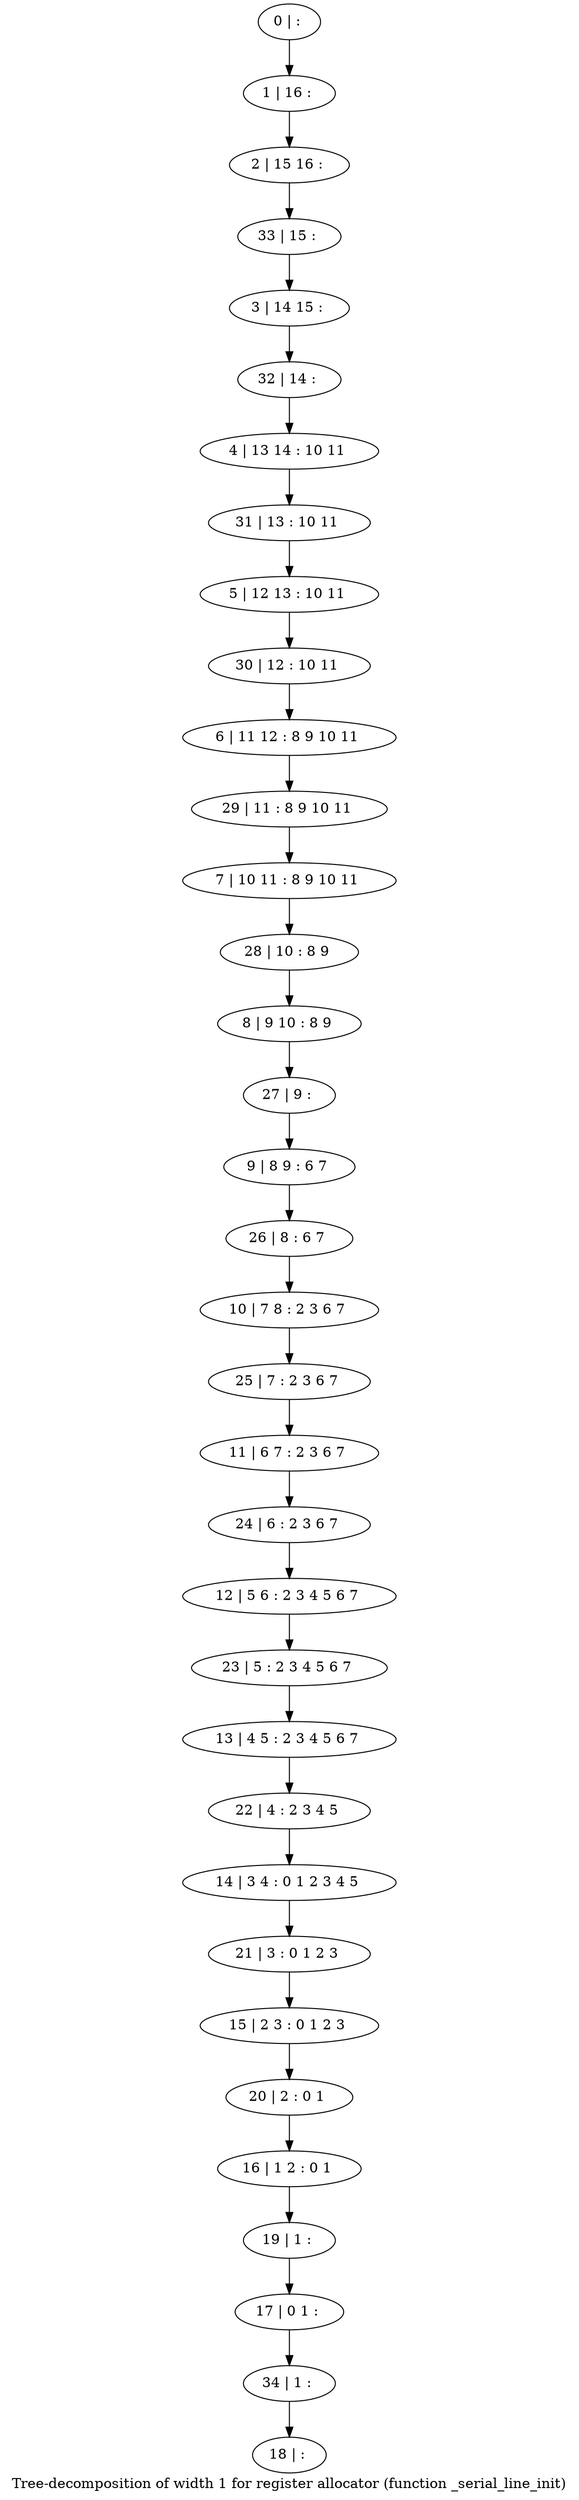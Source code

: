 digraph G {
graph [label="Tree-decomposition of width 1 for register allocator (function _serial_line_init)"]
0[label="0 | : "];
1[label="1 | 16 : "];
2[label="2 | 15 16 : "];
3[label="3 | 14 15 : "];
4[label="4 | 13 14 : 10 11 "];
5[label="5 | 12 13 : 10 11 "];
6[label="6 | 11 12 : 8 9 10 11 "];
7[label="7 | 10 11 : 8 9 10 11 "];
8[label="8 | 9 10 : 8 9 "];
9[label="9 | 8 9 : 6 7 "];
10[label="10 | 7 8 : 2 3 6 7 "];
11[label="11 | 6 7 : 2 3 6 7 "];
12[label="12 | 5 6 : 2 3 4 5 6 7 "];
13[label="13 | 4 5 : 2 3 4 5 6 7 "];
14[label="14 | 3 4 : 0 1 2 3 4 5 "];
15[label="15 | 2 3 : 0 1 2 3 "];
16[label="16 | 1 2 : 0 1 "];
17[label="17 | 0 1 : "];
18[label="18 | : "];
19[label="19 | 1 : "];
20[label="20 | 2 : 0 1 "];
21[label="21 | 3 : 0 1 2 3 "];
22[label="22 | 4 : 2 3 4 5 "];
23[label="23 | 5 : 2 3 4 5 6 7 "];
24[label="24 | 6 : 2 3 6 7 "];
25[label="25 | 7 : 2 3 6 7 "];
26[label="26 | 8 : 6 7 "];
27[label="27 | 9 : "];
28[label="28 | 10 : 8 9 "];
29[label="29 | 11 : 8 9 10 11 "];
30[label="30 | 12 : 10 11 "];
31[label="31 | 13 : 10 11 "];
32[label="32 | 14 : "];
33[label="33 | 15 : "];
34[label="34 | 1 : "];
0->1 ;
1->2 ;
19->17 ;
16->19 ;
20->16 ;
15->20 ;
21->15 ;
14->21 ;
22->14 ;
13->22 ;
23->13 ;
12->23 ;
24->12 ;
11->24 ;
25->11 ;
10->25 ;
26->10 ;
9->26 ;
27->9 ;
8->27 ;
28->8 ;
7->28 ;
29->7 ;
6->29 ;
30->6 ;
5->30 ;
31->5 ;
4->31 ;
32->4 ;
3->32 ;
33->3 ;
2->33 ;
34->18 ;
17->34 ;
}
